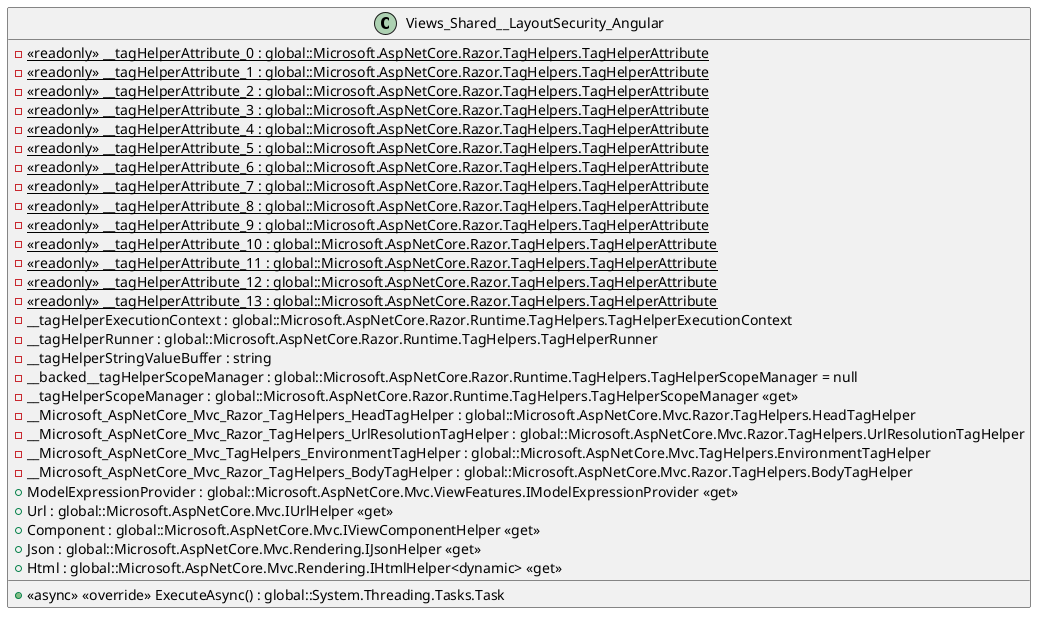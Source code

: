 @startuml
class Views_Shared__LayoutSecurity_Angular {
    - {static} <<readonly>> __tagHelperAttribute_0 : global::Microsoft.AspNetCore.Razor.TagHelpers.TagHelperAttribute
    - {static} <<readonly>> __tagHelperAttribute_1 : global::Microsoft.AspNetCore.Razor.TagHelpers.TagHelperAttribute
    - {static} <<readonly>> __tagHelperAttribute_2 : global::Microsoft.AspNetCore.Razor.TagHelpers.TagHelperAttribute
    - {static} <<readonly>> __tagHelperAttribute_3 : global::Microsoft.AspNetCore.Razor.TagHelpers.TagHelperAttribute
    - {static} <<readonly>> __tagHelperAttribute_4 : global::Microsoft.AspNetCore.Razor.TagHelpers.TagHelperAttribute
    - {static} <<readonly>> __tagHelperAttribute_5 : global::Microsoft.AspNetCore.Razor.TagHelpers.TagHelperAttribute
    - {static} <<readonly>> __tagHelperAttribute_6 : global::Microsoft.AspNetCore.Razor.TagHelpers.TagHelperAttribute
    - {static} <<readonly>> __tagHelperAttribute_7 : global::Microsoft.AspNetCore.Razor.TagHelpers.TagHelperAttribute
    - {static} <<readonly>> __tagHelperAttribute_8 : global::Microsoft.AspNetCore.Razor.TagHelpers.TagHelperAttribute
    - {static} <<readonly>> __tagHelperAttribute_9 : global::Microsoft.AspNetCore.Razor.TagHelpers.TagHelperAttribute
    - {static} <<readonly>> __tagHelperAttribute_10 : global::Microsoft.AspNetCore.Razor.TagHelpers.TagHelperAttribute
    - {static} <<readonly>> __tagHelperAttribute_11 : global::Microsoft.AspNetCore.Razor.TagHelpers.TagHelperAttribute
    - {static} <<readonly>> __tagHelperAttribute_12 : global::Microsoft.AspNetCore.Razor.TagHelpers.TagHelperAttribute
    - {static} <<readonly>> __tagHelperAttribute_13 : global::Microsoft.AspNetCore.Razor.TagHelpers.TagHelperAttribute
    - __tagHelperExecutionContext : global::Microsoft.AspNetCore.Razor.Runtime.TagHelpers.TagHelperExecutionContext
    - __tagHelperRunner : global::Microsoft.AspNetCore.Razor.Runtime.TagHelpers.TagHelperRunner
    - __tagHelperStringValueBuffer : string
    - __backed__tagHelperScopeManager : global::Microsoft.AspNetCore.Razor.Runtime.TagHelpers.TagHelperScopeManager = null
    - __tagHelperScopeManager : global::Microsoft.AspNetCore.Razor.Runtime.TagHelpers.TagHelperScopeManager <<get>>
    - __Microsoft_AspNetCore_Mvc_Razor_TagHelpers_HeadTagHelper : global::Microsoft.AspNetCore.Mvc.Razor.TagHelpers.HeadTagHelper
    - __Microsoft_AspNetCore_Mvc_Razor_TagHelpers_UrlResolutionTagHelper : global::Microsoft.AspNetCore.Mvc.Razor.TagHelpers.UrlResolutionTagHelper
    - __Microsoft_AspNetCore_Mvc_TagHelpers_EnvironmentTagHelper : global::Microsoft.AspNetCore.Mvc.TagHelpers.EnvironmentTagHelper
    - __Microsoft_AspNetCore_Mvc_Razor_TagHelpers_BodyTagHelper : global::Microsoft.AspNetCore.Mvc.Razor.TagHelpers.BodyTagHelper
    + <<async>> <<override>> ExecuteAsync() : global::System.Threading.Tasks.Task
    + ModelExpressionProvider : global::Microsoft.AspNetCore.Mvc.ViewFeatures.IModelExpressionProvider <<get>>
    + Url : global::Microsoft.AspNetCore.Mvc.IUrlHelper <<get>>
    + Component : global::Microsoft.AspNetCore.Mvc.IViewComponentHelper <<get>>
    + Json : global::Microsoft.AspNetCore.Mvc.Rendering.IJsonHelper <<get>>
    + Html : global::Microsoft.AspNetCore.Mvc.Rendering.IHtmlHelper<dynamic> <<get>>
}
@enduml
